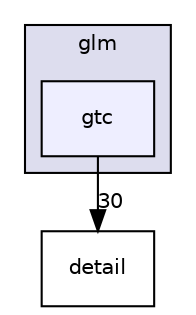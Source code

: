 digraph "thirdparty/glm/glm/gtc" {
  compound=true
  node [ fontsize="10", fontname="Helvetica"];
  edge [ labelfontsize="10", labelfontname="Helvetica"];
  subgraph clusterdir_90efb4fba4c7f3869f525dc3daff1b14 {
    graph [ bgcolor="#ddddee", pencolor="black", label="glm" fontname="Helvetica", fontsize="10", URL="dir_90efb4fba4c7f3869f525dc3daff1b14.html"]
  dir_cba37ddd84416fc8b06a9ac18d225388 [shape=box, label="gtc", style="filled", fillcolor="#eeeeff", pencolor="black", URL="dir_cba37ddd84416fc8b06a9ac18d225388.html"];
  }
  dir_9a0a989cbbc9e07819128a796fb9fe38 [shape=box label="detail" URL="dir_9a0a989cbbc9e07819128a796fb9fe38.html"];
  dir_cba37ddd84416fc8b06a9ac18d225388->dir_9a0a989cbbc9e07819128a796fb9fe38 [headlabel="30", labeldistance=1.5 headhref="dir_000025_000015.html"];
}
